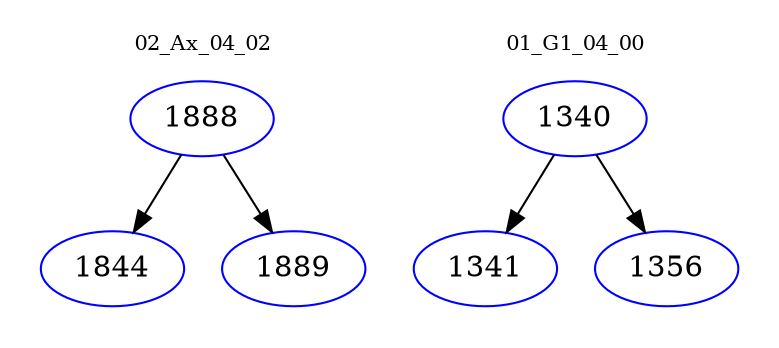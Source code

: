 digraph{
subgraph cluster_0 {
color = white
label = "02_Ax_04_02";
fontsize=10;
T0_1888 [label="1888", color="blue"]
T0_1888 -> T0_1844 [color="black"]
T0_1844 [label="1844", color="blue"]
T0_1888 -> T0_1889 [color="black"]
T0_1889 [label="1889", color="blue"]
}
subgraph cluster_1 {
color = white
label = "01_G1_04_00";
fontsize=10;
T1_1340 [label="1340", color="blue"]
T1_1340 -> T1_1341 [color="black"]
T1_1341 [label="1341", color="blue"]
T1_1340 -> T1_1356 [color="black"]
T1_1356 [label="1356", color="blue"]
}
}

